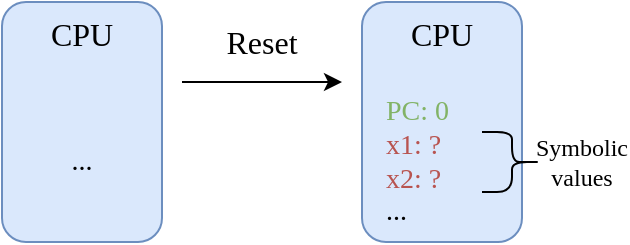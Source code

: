 <mxfile version="14.1.8" type="device"><diagram id="9Hh8QCNSWLBTuad--D2b" name="Page-1"><mxGraphModel dx="527" dy="478" grid="1" gridSize="10" guides="1" tooltips="1" connect="1" arrows="1" fold="1" page="1" pageScale="1" pageWidth="1100" pageHeight="850" math="0" shadow="0"><root><mxCell id="0"/><mxCell id="1" parent="0"/><mxCell id="dI24lBDoMznAqFRDGdRS-1" value="" style="endArrow=classic;html=1;" parent="1" edge="1"><mxGeometry width="50" height="50" relative="1" as="geometry"><mxPoint x="150" y="200" as="sourcePoint"/><mxPoint x="230" y="200" as="targetPoint"/></mxGeometry></mxCell><mxCell id="dI24lBDoMznAqFRDGdRS-4" value="Reset" style="text;html=1;strokeColor=none;fillColor=none;align=center;verticalAlign=middle;whiteSpace=wrap;rounded=0;fontFamily=CMU Sans Serif;fontSize=16;" parent="1" vertex="1"><mxGeometry x="170" y="170" width="40" height="20" as="geometry"/></mxCell><mxCell id="dI24lBDoMznAqFRDGdRS-5" value="CPU" style="rounded=1;whiteSpace=wrap;html=1;fontFamily=CMU Sans Serif;verticalAlign=top;fontSize=16;fillColor=#dae8fc;strokeColor=#6c8ebf;" parent="1" vertex="1"><mxGeometry x="60" y="160" width="80" height="120" as="geometry"/></mxCell><mxCell id="dI24lBDoMznAqFRDGdRS-6" value="&lt;font face=&quot;CMU Typewriter Text&quot;&gt;...&lt;/font&gt;" style="text;html=1;strokeColor=none;fillColor=none;align=center;verticalAlign=middle;whiteSpace=wrap;rounded=0;fontFamily=CMU Sans Serif;fontSize=14;" parent="1" vertex="1"><mxGeometry x="70" y="210" width="60" height="60" as="geometry"/></mxCell><mxCell id="dI24lBDoMznAqFRDGdRS-7" value="CPU" style="rounded=1;whiteSpace=wrap;html=1;fontFamily=CMU Sans Serif;verticalAlign=top;fontSize=16;fillColor=#dae8fc;strokeColor=#6c8ebf;" parent="1" vertex="1"><mxGeometry x="240" y="160" width="80" height="120" as="geometry"/></mxCell><mxCell id="dI24lBDoMznAqFRDGdRS-8" value="&lt;font face=&quot;CMU Typewriter Text&quot; style=&quot;font-size: 14px&quot;&gt;&lt;font color=&quot;#82b366&quot;&gt;PC: 0&lt;/font&gt;&lt;br style=&quot;font-size: 14px&quot;&gt;&lt;font color=&quot;#b85450&quot;&gt;x1: ?&lt;br style=&quot;font-size: 14px&quot;&gt;x2: ?&lt;/font&gt;&lt;br style=&quot;font-size: 14px&quot;&gt;...&lt;/font&gt;" style="text;html=1;strokeColor=none;fillColor=none;align=left;verticalAlign=middle;whiteSpace=wrap;rounded=0;fontFamily=CMU Sans Serif;fontSize=14;" parent="1" vertex="1"><mxGeometry x="250" y="210" width="40" height="60" as="geometry"/></mxCell><mxCell id="oud9MxoOnms2yJDaBtYC-1" value="" style="shape=curlyBracket;whiteSpace=wrap;html=1;rounded=1;fontColor=#000000;rotation=-180;" vertex="1" parent="1"><mxGeometry x="300" y="225" width="30" height="30" as="geometry"/></mxCell><mxCell id="oud9MxoOnms2yJDaBtYC-2" value="Symbolic values" style="text;html=1;strokeColor=none;fillColor=none;align=center;verticalAlign=middle;whiteSpace=wrap;rounded=0;fontColor=#000000;fontFamily=CMU Sans Serif;" vertex="1" parent="1"><mxGeometry x="330" y="230" width="40" height="20" as="geometry"/></mxCell></root></mxGraphModel></diagram></mxfile>